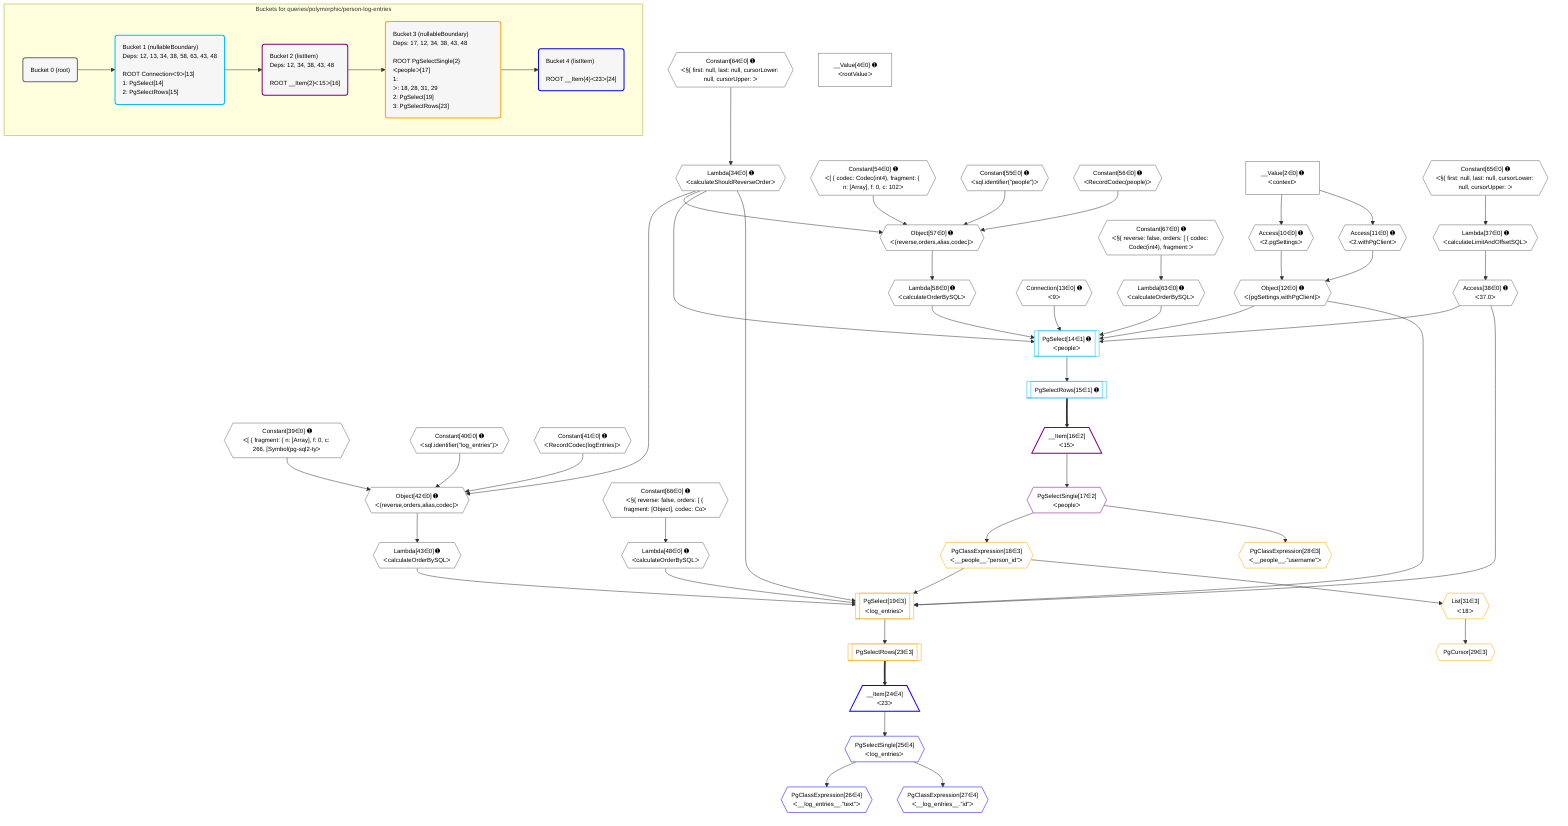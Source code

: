 %%{init: {'themeVariables': { 'fontSize': '12px'}}}%%
graph TD
    classDef path fill:#eee,stroke:#000,color:#000
    classDef plan fill:#fff,stroke-width:1px,color:#000
    classDef itemplan fill:#fff,stroke-width:2px,color:#000
    classDef unbatchedplan fill:#dff,stroke-width:1px,color:#000
    classDef sideeffectplan fill:#fcc,stroke-width:2px,color:#000
    classDef bucket fill:#f6f6f6,color:#000,stroke-width:2px,text-align:left


    %% plan dependencies
    Object42{{"Object[42∈0] ➊<br />ᐸ{reverse,orders,alias,codec}ᐳ"}}:::plan
    Lambda34{{"Lambda[34∈0] ➊<br />ᐸcalculateShouldReverseOrderᐳ"}}:::plan
    Constant39{{"Constant[39∈0] ➊<br />ᐸ[ { fragment: { n: [Array], f: 0, c: 266, [Symbol(pg-sql2-tyᐳ"}}:::plan
    Constant40{{"Constant[40∈0] ➊<br />ᐸsql.identifier(”log_entries”)ᐳ"}}:::plan
    Constant41{{"Constant[41∈0] ➊<br />ᐸRecordCodec(logEntries)ᐳ"}}:::plan
    Lambda34 & Constant39 & Constant40 & Constant41 --> Object42
    Object57{{"Object[57∈0] ➊<br />ᐸ{reverse,orders,alias,codec}ᐳ"}}:::plan
    Constant54{{"Constant[54∈0] ➊<br />ᐸ[ { codec: Codec(int4), fragment: { n: [Array], f: 0, c: 102ᐳ"}}:::plan
    Constant55{{"Constant[55∈0] ➊<br />ᐸsql.identifier(”people”)ᐳ"}}:::plan
    Constant56{{"Constant[56∈0] ➊<br />ᐸRecordCodec(people)ᐳ"}}:::plan
    Lambda34 & Constant54 & Constant55 & Constant56 --> Object57
    Object12{{"Object[12∈0] ➊<br />ᐸ{pgSettings,withPgClient}ᐳ"}}:::plan
    Access10{{"Access[10∈0] ➊<br />ᐸ2.pgSettingsᐳ"}}:::plan
    Access11{{"Access[11∈0] ➊<br />ᐸ2.withPgClientᐳ"}}:::plan
    Access10 & Access11 --> Object12
    __Value2["__Value[2∈0] ➊<br />ᐸcontextᐳ"]:::plan
    __Value2 --> Access10
    __Value2 --> Access11
    Constant64{{"Constant[64∈0] ➊<br />ᐸ§{ first: null, last: null, cursorLower: null, cursorUpper: ᐳ"}}:::plan
    Constant64 --> Lambda34
    Lambda37{{"Lambda[37∈0] ➊<br />ᐸcalculateLimitAndOffsetSQLᐳ"}}:::plan
    Constant65{{"Constant[65∈0] ➊<br />ᐸ§{ first: null, last: null, cursorLower: null, cursorUpper: ᐳ"}}:::plan
    Constant65 --> Lambda37
    Access38{{"Access[38∈0] ➊<br />ᐸ37.0ᐳ"}}:::plan
    Lambda37 --> Access38
    Lambda43{{"Lambda[43∈0] ➊<br />ᐸcalculateOrderBySQLᐳ"}}:::plan
    Object42 --> Lambda43
    Lambda48{{"Lambda[48∈0] ➊<br />ᐸcalculateOrderBySQLᐳ"}}:::plan
    Constant66{{"Constant[66∈0] ➊<br />ᐸ§{ reverse: false, orders: [ { fragment: [Object], codec: Coᐳ"}}:::plan
    Constant66 --> Lambda48
    Lambda58{{"Lambda[58∈0] ➊<br />ᐸcalculateOrderBySQLᐳ"}}:::plan
    Object57 --> Lambda58
    Lambda63{{"Lambda[63∈0] ➊<br />ᐸcalculateOrderBySQLᐳ"}}:::plan
    Constant67{{"Constant[67∈0] ➊<br />ᐸ§{ reverse: false, orders: [ { codec: Codec(int4), fragment:ᐳ"}}:::plan
    Constant67 --> Lambda63
    __Value4["__Value[4∈0] ➊<br />ᐸrootValueᐳ"]:::plan
    Connection13{{"Connection[13∈0] ➊<br />ᐸ9ᐳ"}}:::plan
    PgSelect14[["PgSelect[14∈1] ➊<br />ᐸpeopleᐳ"]]:::plan
    Object12 & Connection13 & Lambda34 & Access38 & Lambda58 & Lambda63 --> PgSelect14
    PgSelectRows15[["PgSelectRows[15∈1] ➊"]]:::plan
    PgSelect14 --> PgSelectRows15
    __Item16[/"__Item[16∈2]<br />ᐸ15ᐳ"\]:::itemplan
    PgSelectRows15 ==> __Item16
    PgSelectSingle17{{"PgSelectSingle[17∈2]<br />ᐸpeopleᐳ"}}:::plan
    __Item16 --> PgSelectSingle17
    PgSelect19[["PgSelect[19∈3]<br />ᐸlog_entriesᐳ"]]:::plan
    PgClassExpression18{{"PgClassExpression[18∈3]<br />ᐸ__people__.”person_id”ᐳ"}}:::plan
    Object12 & PgClassExpression18 & Lambda34 & Access38 & Lambda43 & Lambda48 --> PgSelect19
    PgSelectSingle17 --> PgClassExpression18
    PgSelectRows23[["PgSelectRows[23∈3]"]]:::plan
    PgSelect19 --> PgSelectRows23
    PgClassExpression28{{"PgClassExpression[28∈3]<br />ᐸ__people__.”username”ᐳ"}}:::plan
    PgSelectSingle17 --> PgClassExpression28
    PgCursor29{{"PgCursor[29∈3]"}}:::plan
    List31{{"List[31∈3]<br />ᐸ18ᐳ"}}:::plan
    List31 --> PgCursor29
    PgClassExpression18 --> List31
    __Item24[/"__Item[24∈4]<br />ᐸ23ᐳ"\]:::itemplan
    PgSelectRows23 ==> __Item24
    PgSelectSingle25{{"PgSelectSingle[25∈4]<br />ᐸlog_entriesᐳ"}}:::plan
    __Item24 --> PgSelectSingle25
    PgClassExpression26{{"PgClassExpression[26∈4]<br />ᐸ__log_entries__.”text”ᐳ"}}:::plan
    PgSelectSingle25 --> PgClassExpression26
    PgClassExpression27{{"PgClassExpression[27∈4]<br />ᐸ__log_entries__.”id”ᐳ"}}:::plan
    PgSelectSingle25 --> PgClassExpression27

    %% define steps

    subgraph "Buckets for queries/polymorphic/person-log-entries"
    Bucket0("Bucket 0 (root)"):::bucket
    classDef bucket0 stroke:#696969
    class Bucket0,__Value2,__Value4,Access10,Access11,Object12,Connection13,Lambda34,Lambda37,Access38,Constant39,Constant40,Constant41,Object42,Lambda43,Lambda48,Constant54,Constant55,Constant56,Object57,Lambda58,Lambda63,Constant64,Constant65,Constant66,Constant67 bucket0
    Bucket1("Bucket 1 (nullableBoundary)<br />Deps: 12, 13, 34, 38, 58, 63, 43, 48<br /><br />ROOT Connectionᐸ9ᐳ[13]<br />1: PgSelect[14]<br />2: PgSelectRows[15]"):::bucket
    classDef bucket1 stroke:#00bfff
    class Bucket1,PgSelect14,PgSelectRows15 bucket1
    Bucket2("Bucket 2 (listItem)<br />Deps: 12, 34, 38, 43, 48<br /><br />ROOT __Item{2}ᐸ15ᐳ[16]"):::bucket
    classDef bucket2 stroke:#7f007f
    class Bucket2,__Item16,PgSelectSingle17 bucket2
    Bucket3("Bucket 3 (nullableBoundary)<br />Deps: 17, 12, 34, 38, 43, 48<br /><br />ROOT PgSelectSingle{2}ᐸpeopleᐳ[17]<br />1: <br />ᐳ: 18, 28, 31, 29<br />2: PgSelect[19]<br />3: PgSelectRows[23]"):::bucket
    classDef bucket3 stroke:#ffa500
    class Bucket3,PgClassExpression18,PgSelect19,PgSelectRows23,PgClassExpression28,PgCursor29,List31 bucket3
    Bucket4("Bucket 4 (listItem)<br /><br />ROOT __Item{4}ᐸ23ᐳ[24]"):::bucket
    classDef bucket4 stroke:#0000ff
    class Bucket4,__Item24,PgSelectSingle25,PgClassExpression26,PgClassExpression27 bucket4
    Bucket0 --> Bucket1
    Bucket1 --> Bucket2
    Bucket2 --> Bucket3
    Bucket3 --> Bucket4
    end